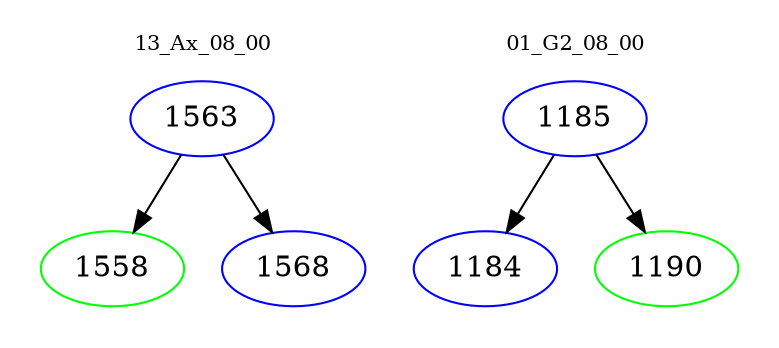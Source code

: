 digraph{
subgraph cluster_0 {
color = white
label = "13_Ax_08_00";
fontsize=10;
T0_1563 [label="1563", color="blue"]
T0_1563 -> T0_1558 [color="black"]
T0_1558 [label="1558", color="green"]
T0_1563 -> T0_1568 [color="black"]
T0_1568 [label="1568", color="blue"]
}
subgraph cluster_1 {
color = white
label = "01_G2_08_00";
fontsize=10;
T1_1185 [label="1185", color="blue"]
T1_1185 -> T1_1184 [color="black"]
T1_1184 [label="1184", color="blue"]
T1_1185 -> T1_1190 [color="black"]
T1_1190 [label="1190", color="green"]
}
}
